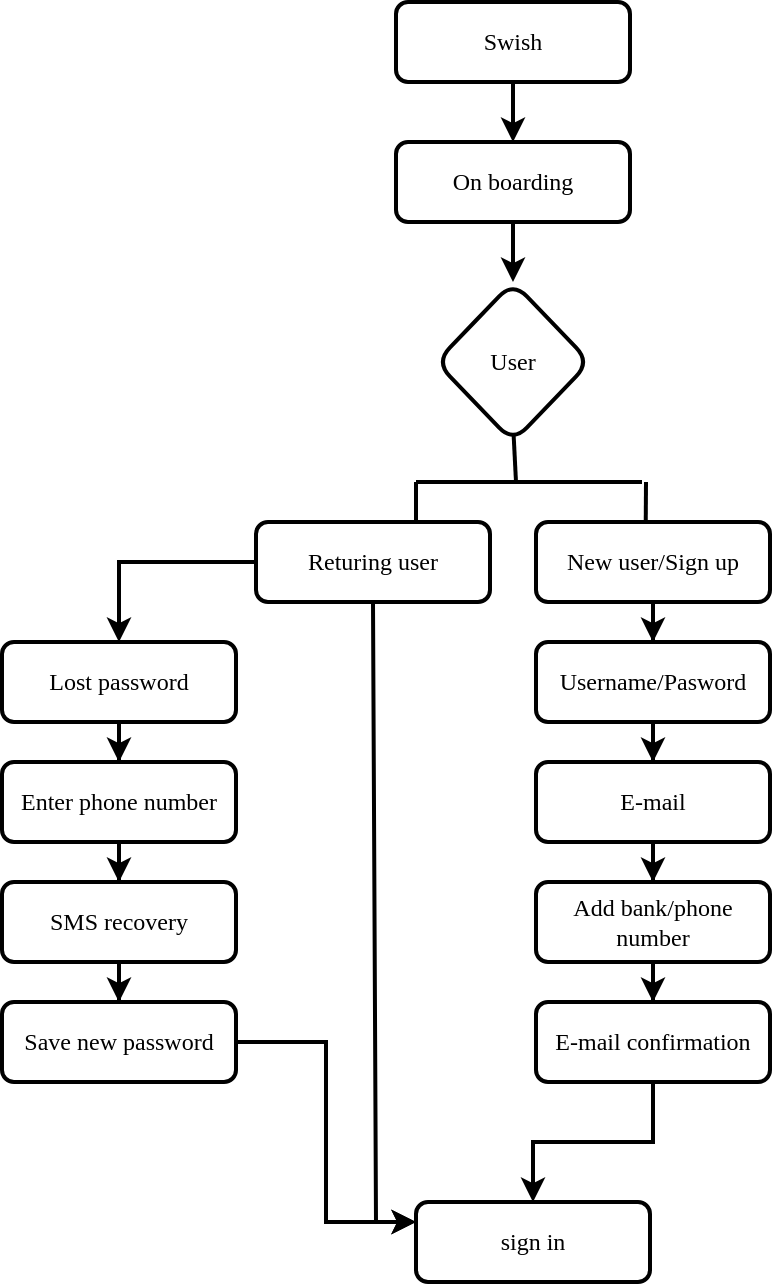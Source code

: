<mxfile version="20.7.4" type="github">
  <diagram id="S8Ht2SmmF61pydqy52Ag" name="Page-1">
    <mxGraphModel dx="518" dy="944" grid="1" gridSize="10" guides="1" tooltips="1" connect="1" arrows="1" fold="1" page="1" pageScale="1" pageWidth="1169" pageHeight="827" math="0" shadow="0">
      <root>
        <mxCell id="0" />
        <mxCell id="1" parent="0" />
        <mxCell id="fEKbUCwAnwkRpt74_J-G-1" value="" style="edgeStyle=orthogonalEdgeStyle;rounded=0;orthogonalLoop=1;jettySize=auto;html=1;fontFamily=Baloo;fontSource=https://fonts.googleapis.com/css?family=Baloo;fontStyle=0;labelBackgroundColor=none;fontColor=default;fillColor=none;strokeWidth=2;" edge="1" parent="1" source="fEKbUCwAnwkRpt74_J-G-2" target="fEKbUCwAnwkRpt74_J-G-4">
          <mxGeometry relative="1" as="geometry" />
        </mxCell>
        <mxCell id="fEKbUCwAnwkRpt74_J-G-2" value="Swish" style="rounded=1;whiteSpace=wrap;html=1;fontSize=12;glass=0;strokeWidth=2;shadow=0;fontFamily=Baloo;fontStyle=0;fontSource=https://fonts.googleapis.com/css?family=Baloo;labelBackgroundColor=none;fillColor=none;" vertex="1" parent="1">
          <mxGeometry x="1637" y="20" width="117" height="40" as="geometry" />
        </mxCell>
        <mxCell id="fEKbUCwAnwkRpt74_J-G-3" value="" style="edgeStyle=orthogonalEdgeStyle;rounded=0;orthogonalLoop=1;jettySize=auto;html=1;fontFamily=Baloo;fontSource=https://fonts.googleapis.com/css?family=Baloo;fontStyle=0;labelBackgroundColor=none;fontColor=default;fillColor=none;strokeWidth=2;" edge="1" parent="1" source="fEKbUCwAnwkRpt74_J-G-4" target="fEKbUCwAnwkRpt74_J-G-5">
          <mxGeometry relative="1" as="geometry" />
        </mxCell>
        <mxCell id="fEKbUCwAnwkRpt74_J-G-4" value="On boarding" style="rounded=1;whiteSpace=wrap;html=1;fontSize=12;glass=0;strokeWidth=2;shadow=0;fontFamily=Baloo;fontStyle=0;fontSource=https://fonts.googleapis.com/css?family=Baloo;labelBackgroundColor=none;fillColor=none;" vertex="1" parent="1">
          <mxGeometry x="1637" y="90" width="117" height="40" as="geometry" />
        </mxCell>
        <mxCell id="fEKbUCwAnwkRpt74_J-G-5" value="User" style="rhombus;whiteSpace=wrap;html=1;rounded=1;glass=0;strokeWidth=2;shadow=0;fontFamily=Baloo;fontStyle=0;fontSource=https://fonts.googleapis.com/css?family=Baloo;labelBackgroundColor=none;fillColor=none;" vertex="1" parent="1">
          <mxGeometry x="1657" y="160" width="77" height="80" as="geometry" />
        </mxCell>
        <mxCell id="fEKbUCwAnwkRpt74_J-G-6" value="" style="endArrow=none;html=1;rounded=0;snapToPoint=0;entryX=0.504;entryY=0.955;entryDx=0;entryDy=0;entryPerimeter=0;fontFamily=Baloo;fontSource=https://fonts.googleapis.com/css?family=Baloo;fontStyle=0;labelBackgroundColor=none;fontColor=default;fillColor=none;strokeWidth=2;" edge="1" parent="1" target="fEKbUCwAnwkRpt74_J-G-5">
          <mxGeometry width="50" height="50" relative="1" as="geometry">
            <mxPoint x="1697" y="260" as="sourcePoint" />
            <mxPoint x="1697" y="240" as="targetPoint" />
          </mxGeometry>
        </mxCell>
        <mxCell id="fEKbUCwAnwkRpt74_J-G-7" value="" style="endArrow=none;html=1;rounded=0;fontFamily=Baloo;fontSource=https://fonts.googleapis.com/css?family=Baloo;fontStyle=0;labelBackgroundColor=none;fontColor=default;fillColor=none;strokeWidth=2;" edge="1" parent="1">
          <mxGeometry width="50" height="50" relative="1" as="geometry">
            <mxPoint x="1647" y="260" as="sourcePoint" />
            <mxPoint x="1760" y="260" as="targetPoint" />
            <Array as="points">
              <mxPoint x="1697" y="260" />
            </Array>
          </mxGeometry>
        </mxCell>
        <mxCell id="fEKbUCwAnwkRpt74_J-G-8" value="" style="endArrow=none;html=1;rounded=0;fontFamily=Baloo;fontSource=https://fonts.googleapis.com/css?family=Baloo;fontStyle=0;labelBackgroundColor=none;fontColor=default;fillColor=none;strokeWidth=2;exitX=0.469;exitY=-0.022;exitDx=0;exitDy=0;exitPerimeter=0;" edge="1" parent="1" source="fEKbUCwAnwkRpt74_J-G-12">
          <mxGeometry y="-3" width="50" height="50" relative="1" as="geometry">
            <mxPoint x="1756.62" y="280" as="sourcePoint" />
            <mxPoint x="1762" y="260" as="targetPoint" />
            <mxPoint as="offset" />
          </mxGeometry>
        </mxCell>
        <mxCell id="fEKbUCwAnwkRpt74_J-G-9" value="" style="endArrow=none;html=1;rounded=0;fontFamily=Baloo;fontSource=https://fonts.googleapis.com/css?family=Baloo;fontStyle=0;labelBackgroundColor=none;fontColor=default;fillColor=none;strokeWidth=2;" edge="1" parent="1">
          <mxGeometry y="30" width="50" height="50" relative="1" as="geometry">
            <mxPoint x="1647" y="280" as="sourcePoint" />
            <mxPoint x="1647" y="260" as="targetPoint" />
            <mxPoint as="offset" />
          </mxGeometry>
        </mxCell>
        <mxCell id="fEKbUCwAnwkRpt74_J-G-24" style="edgeStyle=orthogonalEdgeStyle;rounded=0;orthogonalLoop=1;jettySize=auto;html=1;strokeWidth=2;" edge="1" parent="1" source="fEKbUCwAnwkRpt74_J-G-10" target="fEKbUCwAnwkRpt74_J-G-23">
          <mxGeometry relative="1" as="geometry" />
        </mxCell>
        <mxCell id="fEKbUCwAnwkRpt74_J-G-10" value="Returing user" style="rounded=1;whiteSpace=wrap;html=1;fontSize=12;glass=0;strokeWidth=2;shadow=0;fontFamily=Baloo;fontStyle=0;fontSource=https://fonts.googleapis.com/css?family=Baloo;labelBackgroundColor=none;fillColor=none;" vertex="1" parent="1">
          <mxGeometry x="1567" y="280" width="117" height="40" as="geometry" />
        </mxCell>
        <mxCell id="fEKbUCwAnwkRpt74_J-G-11" value="" style="edgeStyle=orthogonalEdgeStyle;rounded=0;orthogonalLoop=1;jettySize=auto;html=1;fontFamily=Baloo;fontSource=https://fonts.googleapis.com/css?family=Baloo;fontStyle=0;labelBackgroundColor=none;fontColor=default;fillColor=none;strokeWidth=2;" edge="1" parent="1" source="fEKbUCwAnwkRpt74_J-G-12" target="fEKbUCwAnwkRpt74_J-G-14">
          <mxGeometry relative="1" as="geometry" />
        </mxCell>
        <mxCell id="fEKbUCwAnwkRpt74_J-G-12" value="New user/Sign up" style="rounded=1;whiteSpace=wrap;html=1;fontSize=12;glass=0;strokeWidth=2;shadow=0;fontFamily=Baloo;fontStyle=0;fontSource=https://fonts.googleapis.com/css?family=Baloo;labelBackgroundColor=none;fillColor=none;" vertex="1" parent="1">
          <mxGeometry x="1707" y="280" width="117" height="40" as="geometry" />
        </mxCell>
        <mxCell id="fEKbUCwAnwkRpt74_J-G-13" value="" style="edgeStyle=orthogonalEdgeStyle;rounded=0;orthogonalLoop=1;jettySize=auto;html=1;fontFamily=Baloo;fontSource=https://fonts.googleapis.com/css?family=Baloo;fontStyle=0;labelBackgroundColor=none;fontColor=default;fillColor=none;strokeWidth=2;" edge="1" parent="1" source="fEKbUCwAnwkRpt74_J-G-14" target="fEKbUCwAnwkRpt74_J-G-16">
          <mxGeometry relative="1" as="geometry" />
        </mxCell>
        <mxCell id="fEKbUCwAnwkRpt74_J-G-14" value="Username/Pasword" style="rounded=1;whiteSpace=wrap;html=1;fontSize=12;glass=0;strokeWidth=2;shadow=0;fontFamily=Baloo;fontStyle=0;fontSource=https://fonts.googleapis.com/css?family=Baloo;labelBackgroundColor=none;fillColor=none;" vertex="1" parent="1">
          <mxGeometry x="1707" y="340" width="117" height="40" as="geometry" />
        </mxCell>
        <mxCell id="fEKbUCwAnwkRpt74_J-G-15" value="" style="edgeStyle=orthogonalEdgeStyle;rounded=0;orthogonalLoop=1;jettySize=auto;html=1;fontFamily=Baloo;fontSource=https://fonts.googleapis.com/css?family=Baloo;fontStyle=0;labelBackgroundColor=none;fontColor=default;fillColor=none;strokeWidth=2;" edge="1" parent="1" source="fEKbUCwAnwkRpt74_J-G-16" target="fEKbUCwAnwkRpt74_J-G-18">
          <mxGeometry relative="1" as="geometry" />
        </mxCell>
        <mxCell id="fEKbUCwAnwkRpt74_J-G-16" value="E-mail" style="rounded=1;whiteSpace=wrap;html=1;fontSize=12;glass=0;strokeWidth=2;shadow=0;fontFamily=Baloo;fontStyle=0;fontSource=https://fonts.googleapis.com/css?family=Baloo;labelBackgroundColor=none;fillColor=none;" vertex="1" parent="1">
          <mxGeometry x="1707" y="400" width="117" height="40" as="geometry" />
        </mxCell>
        <mxCell id="fEKbUCwAnwkRpt74_J-G-17" value="" style="edgeStyle=orthogonalEdgeStyle;rounded=0;orthogonalLoop=1;jettySize=auto;html=1;fontFamily=Baloo;fontSource=https://fonts.googleapis.com/css?family=Baloo;fontStyle=0;labelBackgroundColor=none;fontColor=default;fillColor=none;strokeWidth=2;" edge="1" parent="1" source="fEKbUCwAnwkRpt74_J-G-18" target="fEKbUCwAnwkRpt74_J-G-20">
          <mxGeometry relative="1" as="geometry" />
        </mxCell>
        <mxCell id="fEKbUCwAnwkRpt74_J-G-18" value="Add bank/phone number" style="rounded=1;whiteSpace=wrap;html=1;fontSize=12;glass=0;strokeWidth=2;shadow=0;fontFamily=Baloo;fontStyle=0;fontSource=https://fonts.googleapis.com/css?family=Baloo;labelBackgroundColor=none;fillColor=none;" vertex="1" parent="1">
          <mxGeometry x="1707" y="460" width="117" height="40" as="geometry" />
        </mxCell>
        <mxCell id="fEKbUCwAnwkRpt74_J-G-19" value="" style="edgeStyle=orthogonalEdgeStyle;rounded=0;orthogonalLoop=1;jettySize=auto;html=1;fontFamily=Baloo;fontSource=https://fonts.googleapis.com/css?family=Baloo;fontStyle=0;labelBackgroundColor=none;fontColor=default;fillColor=none;strokeWidth=2;" edge="1" parent="1" source="fEKbUCwAnwkRpt74_J-G-20" target="fEKbUCwAnwkRpt74_J-G-21">
          <mxGeometry relative="1" as="geometry" />
        </mxCell>
        <mxCell id="fEKbUCwAnwkRpt74_J-G-20" value="E-mail confirmation" style="rounded=1;whiteSpace=wrap;html=1;fontSize=12;glass=0;strokeWidth=2;shadow=0;fontFamily=Baloo;fontStyle=0;fontSource=https://fonts.googleapis.com/css?family=Baloo;labelBackgroundColor=none;fillColor=none;" vertex="1" parent="1">
          <mxGeometry x="1707" y="520" width="117" height="40" as="geometry" />
        </mxCell>
        <mxCell id="fEKbUCwAnwkRpt74_J-G-21" value="sign in" style="rounded=1;whiteSpace=wrap;html=1;fontSize=12;glass=0;strokeWidth=2;shadow=0;fontFamily=Baloo;fontStyle=0;fontSource=https://fonts.googleapis.com/css?family=Baloo;labelBackgroundColor=none;fillColor=none;" vertex="1" parent="1">
          <mxGeometry x="1647" y="620" width="117" height="40" as="geometry" />
        </mxCell>
        <mxCell id="fEKbUCwAnwkRpt74_J-G-22" value="" style="endArrow=classic;html=1;rounded=0;exitX=0.5;exitY=1;exitDx=0;exitDy=0;entryX=0;entryY=0.25;entryDx=0;entryDy=0;fontFamily=Baloo;fontSource=https://fonts.googleapis.com/css?family=Baloo;fontStyle=0;labelBackgroundColor=none;fontColor=default;fillColor=none;strokeWidth=2;" edge="1" parent="1" source="fEKbUCwAnwkRpt74_J-G-10" target="fEKbUCwAnwkRpt74_J-G-21">
          <mxGeometry width="50" height="50" relative="1" as="geometry">
            <mxPoint x="1697" y="350" as="sourcePoint" />
            <mxPoint x="1627" y="630" as="targetPoint" />
            <Array as="points">
              <mxPoint x="1627" y="630" />
            </Array>
          </mxGeometry>
        </mxCell>
        <mxCell id="fEKbUCwAnwkRpt74_J-G-26" value="" style="edgeStyle=orthogonalEdgeStyle;rounded=0;orthogonalLoop=1;jettySize=auto;html=1;strokeWidth=2;" edge="1" parent="1" source="fEKbUCwAnwkRpt74_J-G-23" target="fEKbUCwAnwkRpt74_J-G-25">
          <mxGeometry relative="1" as="geometry" />
        </mxCell>
        <mxCell id="fEKbUCwAnwkRpt74_J-G-23" value="Lost password" style="rounded=1;whiteSpace=wrap;html=1;fontSize=12;glass=0;strokeWidth=2;shadow=0;fontFamily=Baloo;fontStyle=0;fontSource=https://fonts.googleapis.com/css?family=Baloo;labelBackgroundColor=none;fillColor=none;" vertex="1" parent="1">
          <mxGeometry x="1440" y="340" width="117" height="40" as="geometry" />
        </mxCell>
        <mxCell id="fEKbUCwAnwkRpt74_J-G-28" value="" style="edgeStyle=orthogonalEdgeStyle;rounded=0;orthogonalLoop=1;jettySize=auto;html=1;strokeWidth=2;" edge="1" parent="1" source="fEKbUCwAnwkRpt74_J-G-25" target="fEKbUCwAnwkRpt74_J-G-27">
          <mxGeometry relative="1" as="geometry" />
        </mxCell>
        <mxCell id="fEKbUCwAnwkRpt74_J-G-25" value="Enter phone number" style="rounded=1;whiteSpace=wrap;html=1;fontSize=12;glass=0;strokeWidth=2;shadow=0;fontFamily=Baloo;fontStyle=0;fontSource=https://fonts.googleapis.com/css?family=Baloo;labelBackgroundColor=none;fillColor=none;" vertex="1" parent="1">
          <mxGeometry x="1440" y="400" width="117" height="40" as="geometry" />
        </mxCell>
        <mxCell id="fEKbUCwAnwkRpt74_J-G-30" value="" style="edgeStyle=orthogonalEdgeStyle;rounded=0;orthogonalLoop=1;jettySize=auto;html=1;strokeWidth=2;" edge="1" parent="1" source="fEKbUCwAnwkRpt74_J-G-27" target="fEKbUCwAnwkRpt74_J-G-29">
          <mxGeometry relative="1" as="geometry" />
        </mxCell>
        <mxCell id="fEKbUCwAnwkRpt74_J-G-27" value="SMS recovery" style="rounded=1;whiteSpace=wrap;html=1;fontSize=12;glass=0;strokeWidth=2;shadow=0;fontFamily=Baloo;fontStyle=0;fontSource=https://fonts.googleapis.com/css?family=Baloo;labelBackgroundColor=none;fillColor=none;" vertex="1" parent="1">
          <mxGeometry x="1440" y="460" width="117" height="40" as="geometry" />
        </mxCell>
        <mxCell id="fEKbUCwAnwkRpt74_J-G-31" style="edgeStyle=orthogonalEdgeStyle;rounded=0;orthogonalLoop=1;jettySize=auto;html=1;entryX=0;entryY=0.25;entryDx=0;entryDy=0;strokeWidth=2;" edge="1" parent="1" source="fEKbUCwAnwkRpt74_J-G-29" target="fEKbUCwAnwkRpt74_J-G-21">
          <mxGeometry relative="1" as="geometry" />
        </mxCell>
        <mxCell id="fEKbUCwAnwkRpt74_J-G-29" value="Save new password" style="rounded=1;whiteSpace=wrap;html=1;fontSize=12;glass=0;strokeWidth=2;shadow=0;fontFamily=Baloo;fontStyle=0;fontSource=https://fonts.googleapis.com/css?family=Baloo;labelBackgroundColor=none;fillColor=none;" vertex="1" parent="1">
          <mxGeometry x="1440" y="520" width="117" height="40" as="geometry" />
        </mxCell>
      </root>
    </mxGraphModel>
  </diagram>
</mxfile>
